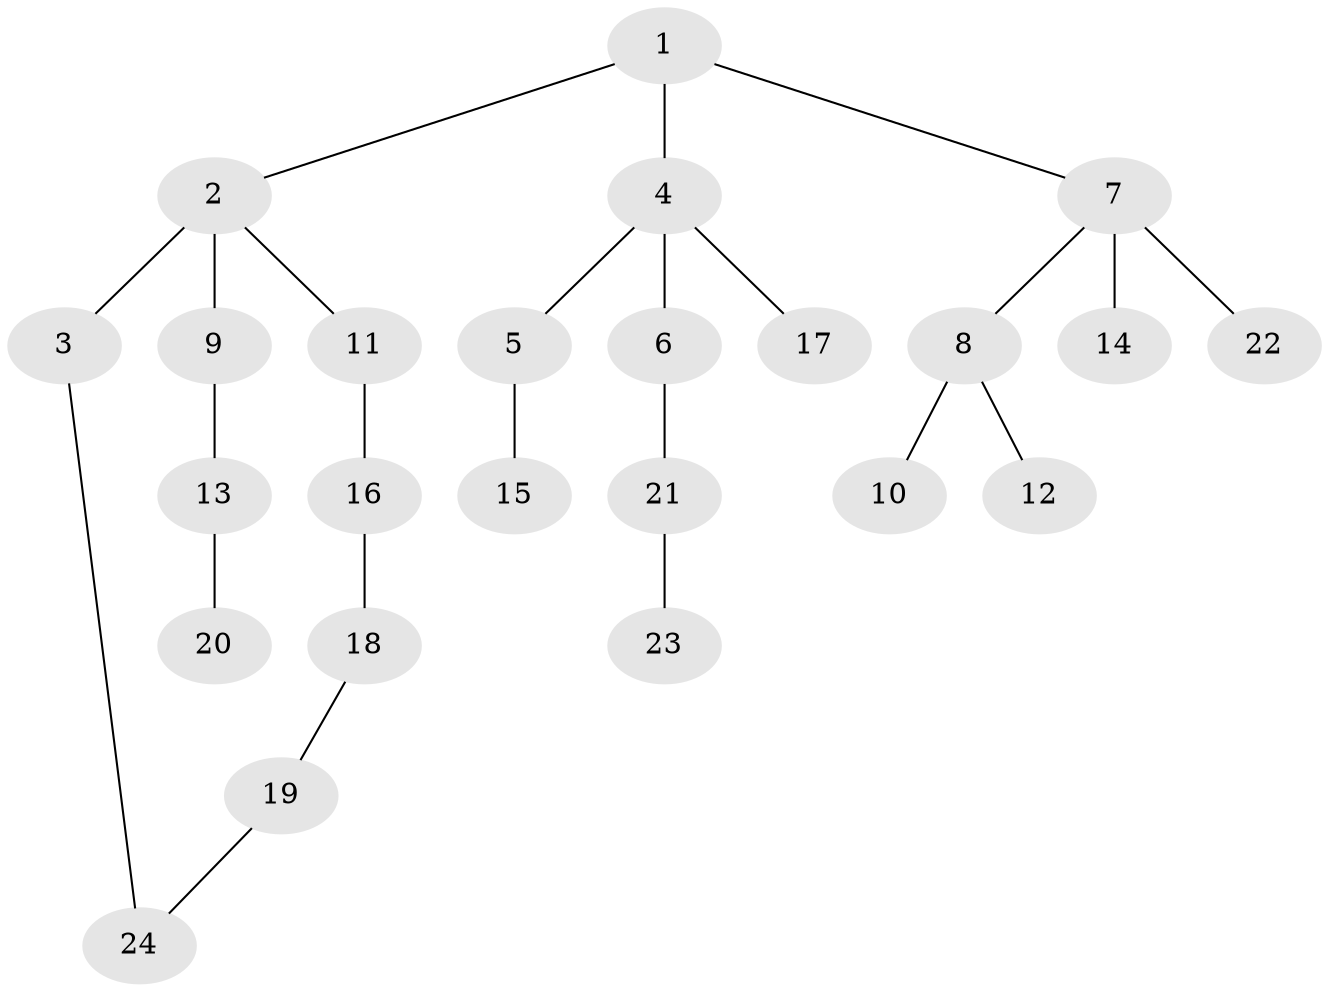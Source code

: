 // original degree distribution, {4: 0.06493506493506493, 5: 0.06493506493506493, 3: 0.14285714285714285, 1: 0.4675324675324675, 2: 0.2597402597402597}
// Generated by graph-tools (version 1.1) at 2025/49/03/04/25 22:49:09]
// undirected, 24 vertices, 24 edges
graph export_dot {
  node [color=gray90,style=filled];
  1;
  2;
  3;
  4;
  5;
  6;
  7;
  8;
  9;
  10;
  11;
  12;
  13;
  14;
  15;
  16;
  17;
  18;
  19;
  20;
  21;
  22;
  23;
  24;
  1 -- 2 [weight=1.0];
  1 -- 4 [weight=1.0];
  1 -- 7 [weight=1.0];
  2 -- 3 [weight=2.0];
  2 -- 9 [weight=1.0];
  2 -- 11 [weight=1.0];
  3 -- 24 [weight=1.0];
  4 -- 5 [weight=1.0];
  4 -- 6 [weight=1.0];
  4 -- 17 [weight=1.0];
  5 -- 15 [weight=1.0];
  6 -- 21 [weight=1.0];
  7 -- 8 [weight=1.0];
  7 -- 14 [weight=2.0];
  7 -- 22 [weight=1.0];
  8 -- 10 [weight=1.0];
  8 -- 12 [weight=1.0];
  9 -- 13 [weight=1.0];
  11 -- 16 [weight=1.0];
  13 -- 20 [weight=2.0];
  16 -- 18 [weight=1.0];
  18 -- 19 [weight=1.0];
  19 -- 24 [weight=1.0];
  21 -- 23 [weight=1.0];
}
